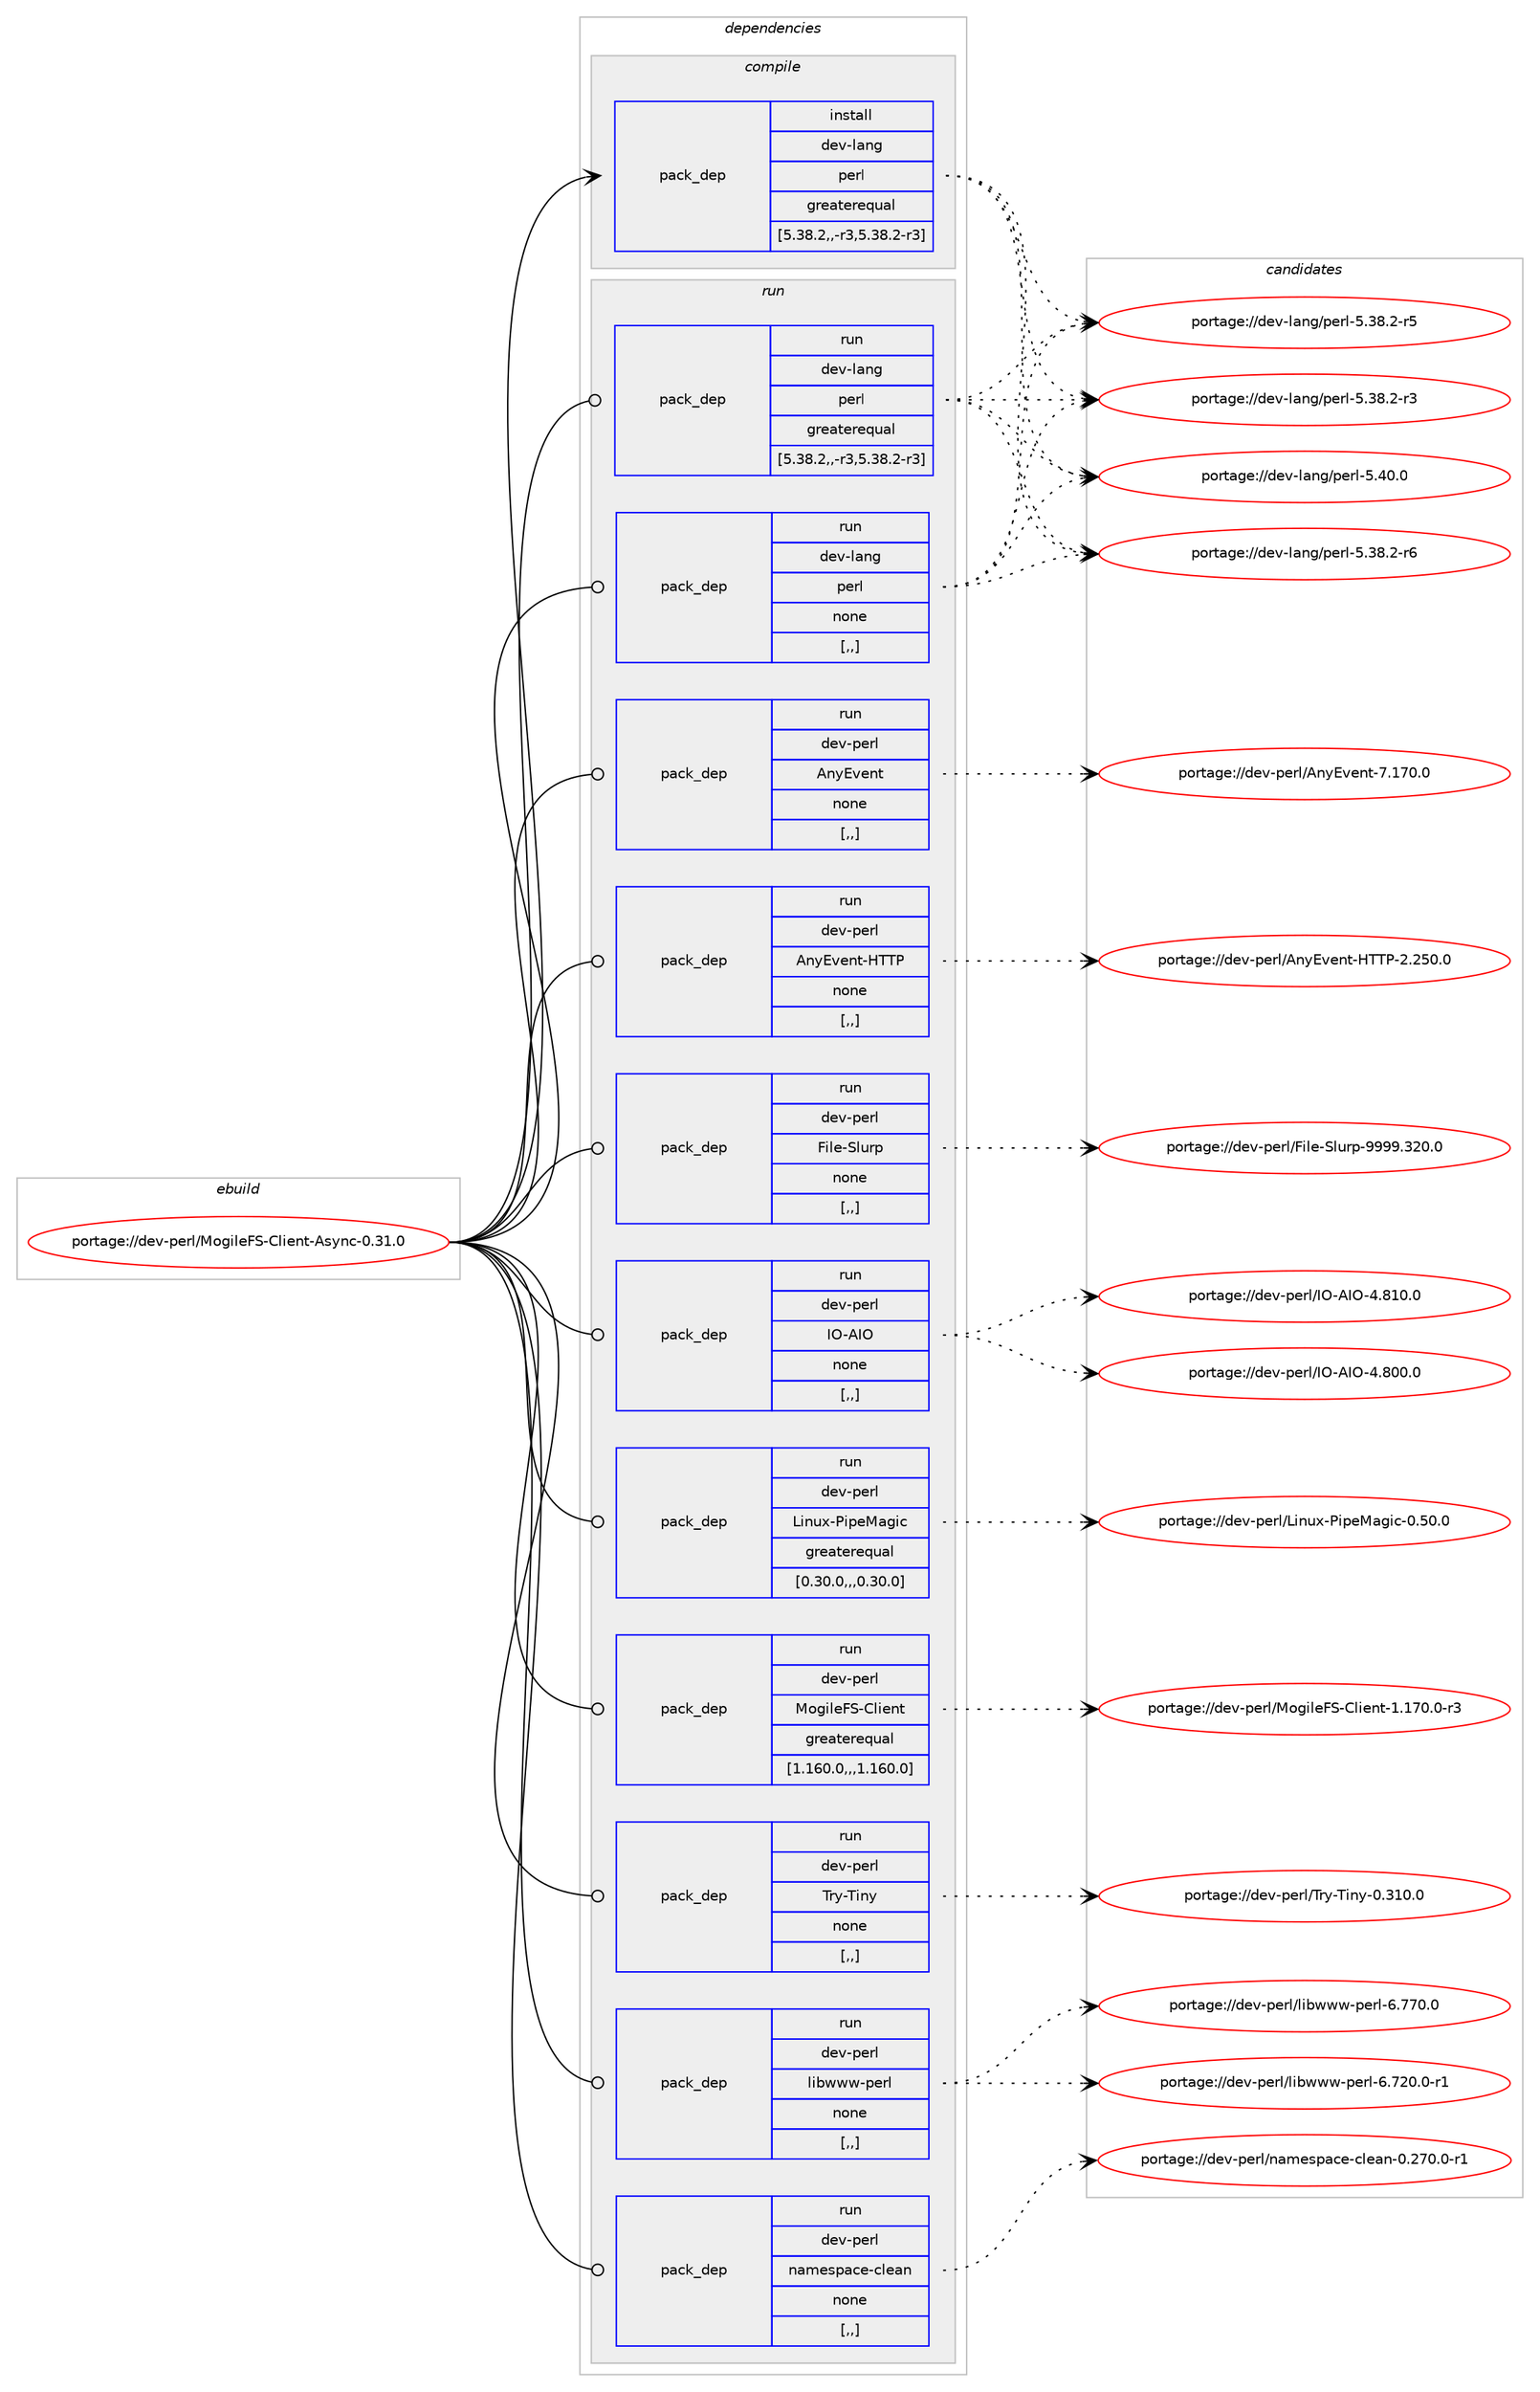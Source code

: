 digraph prolog {

# *************
# Graph options
# *************

newrank=true;
concentrate=true;
compound=true;
graph [rankdir=LR,fontname=Helvetica,fontsize=10,ranksep=1.5];#, ranksep=2.5, nodesep=0.2];
edge  [arrowhead=vee];
node  [fontname=Helvetica,fontsize=10];

# **********
# The ebuild
# **********

subgraph cluster_leftcol {
color=gray;
label=<<i>ebuild</i>>;
id [label="portage://dev-perl/MogileFS-Client-Async-0.31.0", color=red, width=4, href="../dev-perl/MogileFS-Client-Async-0.31.0.svg"];
}

# ****************
# The dependencies
# ****************

subgraph cluster_midcol {
color=gray;
label=<<i>dependencies</i>>;
subgraph cluster_compile {
fillcolor="#eeeeee";
style=filled;
label=<<i>compile</i>>;
subgraph pack102501 {
dependency133784 [label=<<TABLE BORDER="0" CELLBORDER="1" CELLSPACING="0" CELLPADDING="4" WIDTH="220"><TR><TD ROWSPAN="6" CELLPADDING="30">pack_dep</TD></TR><TR><TD WIDTH="110">install</TD></TR><TR><TD>dev-lang</TD></TR><TR><TD>perl</TD></TR><TR><TD>greaterequal</TD></TR><TR><TD>[5.38.2,,-r3,5.38.2-r3]</TD></TR></TABLE>>, shape=none, color=blue];
}
id:e -> dependency133784:w [weight=20,style="solid",arrowhead="vee"];
}
subgraph cluster_compileandrun {
fillcolor="#eeeeee";
style=filled;
label=<<i>compile and run</i>>;
}
subgraph cluster_run {
fillcolor="#eeeeee";
style=filled;
label=<<i>run</i>>;
subgraph pack102502 {
dependency133785 [label=<<TABLE BORDER="0" CELLBORDER="1" CELLSPACING="0" CELLPADDING="4" WIDTH="220"><TR><TD ROWSPAN="6" CELLPADDING="30">pack_dep</TD></TR><TR><TD WIDTH="110">run</TD></TR><TR><TD>dev-lang</TD></TR><TR><TD>perl</TD></TR><TR><TD>greaterequal</TD></TR><TR><TD>[5.38.2,,-r3,5.38.2-r3]</TD></TR></TABLE>>, shape=none, color=blue];
}
id:e -> dependency133785:w [weight=20,style="solid",arrowhead="odot"];
subgraph pack102503 {
dependency133786 [label=<<TABLE BORDER="0" CELLBORDER="1" CELLSPACING="0" CELLPADDING="4" WIDTH="220"><TR><TD ROWSPAN="6" CELLPADDING="30">pack_dep</TD></TR><TR><TD WIDTH="110">run</TD></TR><TR><TD>dev-lang</TD></TR><TR><TD>perl</TD></TR><TR><TD>none</TD></TR><TR><TD>[,,]</TD></TR></TABLE>>, shape=none, color=blue];
}
id:e -> dependency133786:w [weight=20,style="solid",arrowhead="odot"];
subgraph pack102504 {
dependency133787 [label=<<TABLE BORDER="0" CELLBORDER="1" CELLSPACING="0" CELLPADDING="4" WIDTH="220"><TR><TD ROWSPAN="6" CELLPADDING="30">pack_dep</TD></TR><TR><TD WIDTH="110">run</TD></TR><TR><TD>dev-perl</TD></TR><TR><TD>AnyEvent</TD></TR><TR><TD>none</TD></TR><TR><TD>[,,]</TD></TR></TABLE>>, shape=none, color=blue];
}
id:e -> dependency133787:w [weight=20,style="solid",arrowhead="odot"];
subgraph pack102505 {
dependency133788 [label=<<TABLE BORDER="0" CELLBORDER="1" CELLSPACING="0" CELLPADDING="4" WIDTH="220"><TR><TD ROWSPAN="6" CELLPADDING="30">pack_dep</TD></TR><TR><TD WIDTH="110">run</TD></TR><TR><TD>dev-perl</TD></TR><TR><TD>AnyEvent-HTTP</TD></TR><TR><TD>none</TD></TR><TR><TD>[,,]</TD></TR></TABLE>>, shape=none, color=blue];
}
id:e -> dependency133788:w [weight=20,style="solid",arrowhead="odot"];
subgraph pack102506 {
dependency133789 [label=<<TABLE BORDER="0" CELLBORDER="1" CELLSPACING="0" CELLPADDING="4" WIDTH="220"><TR><TD ROWSPAN="6" CELLPADDING="30">pack_dep</TD></TR><TR><TD WIDTH="110">run</TD></TR><TR><TD>dev-perl</TD></TR><TR><TD>File-Slurp</TD></TR><TR><TD>none</TD></TR><TR><TD>[,,]</TD></TR></TABLE>>, shape=none, color=blue];
}
id:e -> dependency133789:w [weight=20,style="solid",arrowhead="odot"];
subgraph pack102507 {
dependency133790 [label=<<TABLE BORDER="0" CELLBORDER="1" CELLSPACING="0" CELLPADDING="4" WIDTH="220"><TR><TD ROWSPAN="6" CELLPADDING="30">pack_dep</TD></TR><TR><TD WIDTH="110">run</TD></TR><TR><TD>dev-perl</TD></TR><TR><TD>IO-AIO</TD></TR><TR><TD>none</TD></TR><TR><TD>[,,]</TD></TR></TABLE>>, shape=none, color=blue];
}
id:e -> dependency133790:w [weight=20,style="solid",arrowhead="odot"];
subgraph pack102508 {
dependency133791 [label=<<TABLE BORDER="0" CELLBORDER="1" CELLSPACING="0" CELLPADDING="4" WIDTH="220"><TR><TD ROWSPAN="6" CELLPADDING="30">pack_dep</TD></TR><TR><TD WIDTH="110">run</TD></TR><TR><TD>dev-perl</TD></TR><TR><TD>Linux-PipeMagic</TD></TR><TR><TD>greaterequal</TD></TR><TR><TD>[0.30.0,,,0.30.0]</TD></TR></TABLE>>, shape=none, color=blue];
}
id:e -> dependency133791:w [weight=20,style="solid",arrowhead="odot"];
subgraph pack102509 {
dependency133792 [label=<<TABLE BORDER="0" CELLBORDER="1" CELLSPACING="0" CELLPADDING="4" WIDTH="220"><TR><TD ROWSPAN="6" CELLPADDING="30">pack_dep</TD></TR><TR><TD WIDTH="110">run</TD></TR><TR><TD>dev-perl</TD></TR><TR><TD>MogileFS-Client</TD></TR><TR><TD>greaterequal</TD></TR><TR><TD>[1.160.0,,,1.160.0]</TD></TR></TABLE>>, shape=none, color=blue];
}
id:e -> dependency133792:w [weight=20,style="solid",arrowhead="odot"];
subgraph pack102510 {
dependency133793 [label=<<TABLE BORDER="0" CELLBORDER="1" CELLSPACING="0" CELLPADDING="4" WIDTH="220"><TR><TD ROWSPAN="6" CELLPADDING="30">pack_dep</TD></TR><TR><TD WIDTH="110">run</TD></TR><TR><TD>dev-perl</TD></TR><TR><TD>Try-Tiny</TD></TR><TR><TD>none</TD></TR><TR><TD>[,,]</TD></TR></TABLE>>, shape=none, color=blue];
}
id:e -> dependency133793:w [weight=20,style="solid",arrowhead="odot"];
subgraph pack102511 {
dependency133794 [label=<<TABLE BORDER="0" CELLBORDER="1" CELLSPACING="0" CELLPADDING="4" WIDTH="220"><TR><TD ROWSPAN="6" CELLPADDING="30">pack_dep</TD></TR><TR><TD WIDTH="110">run</TD></TR><TR><TD>dev-perl</TD></TR><TR><TD>libwww-perl</TD></TR><TR><TD>none</TD></TR><TR><TD>[,,]</TD></TR></TABLE>>, shape=none, color=blue];
}
id:e -> dependency133794:w [weight=20,style="solid",arrowhead="odot"];
subgraph pack102512 {
dependency133795 [label=<<TABLE BORDER="0" CELLBORDER="1" CELLSPACING="0" CELLPADDING="4" WIDTH="220"><TR><TD ROWSPAN="6" CELLPADDING="30">pack_dep</TD></TR><TR><TD WIDTH="110">run</TD></TR><TR><TD>dev-perl</TD></TR><TR><TD>namespace-clean</TD></TR><TR><TD>none</TD></TR><TR><TD>[,,]</TD></TR></TABLE>>, shape=none, color=blue];
}
id:e -> dependency133795:w [weight=20,style="solid",arrowhead="odot"];
}
}

# **************
# The candidates
# **************

subgraph cluster_choices {
rank=same;
color=gray;
label=<<i>candidates</i>>;

subgraph choice102501 {
color=black;
nodesep=1;
choice10010111845108971101034711210111410845534652484648 [label="portage://dev-lang/perl-5.40.0", color=red, width=4,href="../dev-lang/perl-5.40.0.svg"];
choice100101118451089711010347112101114108455346515646504511454 [label="portage://dev-lang/perl-5.38.2-r6", color=red, width=4,href="../dev-lang/perl-5.38.2-r6.svg"];
choice100101118451089711010347112101114108455346515646504511453 [label="portage://dev-lang/perl-5.38.2-r5", color=red, width=4,href="../dev-lang/perl-5.38.2-r5.svg"];
choice100101118451089711010347112101114108455346515646504511451 [label="portage://dev-lang/perl-5.38.2-r3", color=red, width=4,href="../dev-lang/perl-5.38.2-r3.svg"];
dependency133784:e -> choice10010111845108971101034711210111410845534652484648:w [style=dotted,weight="100"];
dependency133784:e -> choice100101118451089711010347112101114108455346515646504511454:w [style=dotted,weight="100"];
dependency133784:e -> choice100101118451089711010347112101114108455346515646504511453:w [style=dotted,weight="100"];
dependency133784:e -> choice100101118451089711010347112101114108455346515646504511451:w [style=dotted,weight="100"];
}
subgraph choice102502 {
color=black;
nodesep=1;
choice10010111845108971101034711210111410845534652484648 [label="portage://dev-lang/perl-5.40.0", color=red, width=4,href="../dev-lang/perl-5.40.0.svg"];
choice100101118451089711010347112101114108455346515646504511454 [label="portage://dev-lang/perl-5.38.2-r6", color=red, width=4,href="../dev-lang/perl-5.38.2-r6.svg"];
choice100101118451089711010347112101114108455346515646504511453 [label="portage://dev-lang/perl-5.38.2-r5", color=red, width=4,href="../dev-lang/perl-5.38.2-r5.svg"];
choice100101118451089711010347112101114108455346515646504511451 [label="portage://dev-lang/perl-5.38.2-r3", color=red, width=4,href="../dev-lang/perl-5.38.2-r3.svg"];
dependency133785:e -> choice10010111845108971101034711210111410845534652484648:w [style=dotted,weight="100"];
dependency133785:e -> choice100101118451089711010347112101114108455346515646504511454:w [style=dotted,weight="100"];
dependency133785:e -> choice100101118451089711010347112101114108455346515646504511453:w [style=dotted,weight="100"];
dependency133785:e -> choice100101118451089711010347112101114108455346515646504511451:w [style=dotted,weight="100"];
}
subgraph choice102503 {
color=black;
nodesep=1;
choice10010111845108971101034711210111410845534652484648 [label="portage://dev-lang/perl-5.40.0", color=red, width=4,href="../dev-lang/perl-5.40.0.svg"];
choice100101118451089711010347112101114108455346515646504511454 [label="portage://dev-lang/perl-5.38.2-r6", color=red, width=4,href="../dev-lang/perl-5.38.2-r6.svg"];
choice100101118451089711010347112101114108455346515646504511453 [label="portage://dev-lang/perl-5.38.2-r5", color=red, width=4,href="../dev-lang/perl-5.38.2-r5.svg"];
choice100101118451089711010347112101114108455346515646504511451 [label="portage://dev-lang/perl-5.38.2-r3", color=red, width=4,href="../dev-lang/perl-5.38.2-r3.svg"];
dependency133786:e -> choice10010111845108971101034711210111410845534652484648:w [style=dotted,weight="100"];
dependency133786:e -> choice100101118451089711010347112101114108455346515646504511454:w [style=dotted,weight="100"];
dependency133786:e -> choice100101118451089711010347112101114108455346515646504511453:w [style=dotted,weight="100"];
dependency133786:e -> choice100101118451089711010347112101114108455346515646504511451:w [style=dotted,weight="100"];
}
subgraph choice102504 {
color=black;
nodesep=1;
choice100101118451121011141084765110121691181011101164555464955484648 [label="portage://dev-perl/AnyEvent-7.170.0", color=red, width=4,href="../dev-perl/AnyEvent-7.170.0.svg"];
dependency133787:e -> choice100101118451121011141084765110121691181011101164555464955484648:w [style=dotted,weight="100"];
}
subgraph choice102505 {
color=black;
nodesep=1;
choice1001011184511210111410847651101216911810111011645728484804550465053484648 [label="portage://dev-perl/AnyEvent-HTTP-2.250.0", color=red, width=4,href="../dev-perl/AnyEvent-HTTP-2.250.0.svg"];
dependency133788:e -> choice1001011184511210111410847651101216911810111011645728484804550465053484648:w [style=dotted,weight="100"];
}
subgraph choice102506 {
color=black;
nodesep=1;
choice10010111845112101114108477010510810145831081171141124557575757465150484648 [label="portage://dev-perl/File-Slurp-9999.320.0", color=red, width=4,href="../dev-perl/File-Slurp-9999.320.0.svg"];
dependency133789:e -> choice10010111845112101114108477010510810145831081171141124557575757465150484648:w [style=dotted,weight="100"];
}
subgraph choice102507 {
color=black;
nodesep=1;
choice10010111845112101114108477379456573794552465649484648 [label="portage://dev-perl/IO-AIO-4.810.0", color=red, width=4,href="../dev-perl/IO-AIO-4.810.0.svg"];
choice10010111845112101114108477379456573794552465648484648 [label="portage://dev-perl/IO-AIO-4.800.0", color=red, width=4,href="../dev-perl/IO-AIO-4.800.0.svg"];
dependency133790:e -> choice10010111845112101114108477379456573794552465649484648:w [style=dotted,weight="100"];
dependency133790:e -> choice10010111845112101114108477379456573794552465648484648:w [style=dotted,weight="100"];
}
subgraph choice102508 {
color=black;
nodesep=1;
choice100101118451121011141084776105110117120458010511210177971031059945484653484648 [label="portage://dev-perl/Linux-PipeMagic-0.50.0", color=red, width=4,href="../dev-perl/Linux-PipeMagic-0.50.0.svg"];
dependency133791:e -> choice100101118451121011141084776105110117120458010511210177971031059945484653484648:w [style=dotted,weight="100"];
}
subgraph choice102509 {
color=black;
nodesep=1;
choice1001011184511210111410847771111031051081017083456710810510111011645494649554846484511451 [label="portage://dev-perl/MogileFS-Client-1.170.0-r3", color=red, width=4,href="../dev-perl/MogileFS-Client-1.170.0-r3.svg"];
dependency133792:e -> choice1001011184511210111410847771111031051081017083456710810510111011645494649554846484511451:w [style=dotted,weight="100"];
}
subgraph choice102510 {
color=black;
nodesep=1;
choice10010111845112101114108478411412145841051101214548465149484648 [label="portage://dev-perl/Try-Tiny-0.310.0", color=red, width=4,href="../dev-perl/Try-Tiny-0.310.0.svg"];
dependency133793:e -> choice10010111845112101114108478411412145841051101214548465149484648:w [style=dotted,weight="100"];
}
subgraph choice102511 {
color=black;
nodesep=1;
choice100101118451121011141084710810598119119119451121011141084554465555484648 [label="portage://dev-perl/libwww-perl-6.770.0", color=red, width=4,href="../dev-perl/libwww-perl-6.770.0.svg"];
choice1001011184511210111410847108105981191191194511210111410845544655504846484511449 [label="portage://dev-perl/libwww-perl-6.720.0-r1", color=red, width=4,href="../dev-perl/libwww-perl-6.720.0-r1.svg"];
dependency133794:e -> choice100101118451121011141084710810598119119119451121011141084554465555484648:w [style=dotted,weight="100"];
dependency133794:e -> choice1001011184511210111410847108105981191191194511210111410845544655504846484511449:w [style=dotted,weight="100"];
}
subgraph choice102512 {
color=black;
nodesep=1;
choice100101118451121011141084711097109101115112979910145991081019711045484650554846484511449 [label="portage://dev-perl/namespace-clean-0.270.0-r1", color=red, width=4,href="../dev-perl/namespace-clean-0.270.0-r1.svg"];
dependency133795:e -> choice100101118451121011141084711097109101115112979910145991081019711045484650554846484511449:w [style=dotted,weight="100"];
}
}

}
